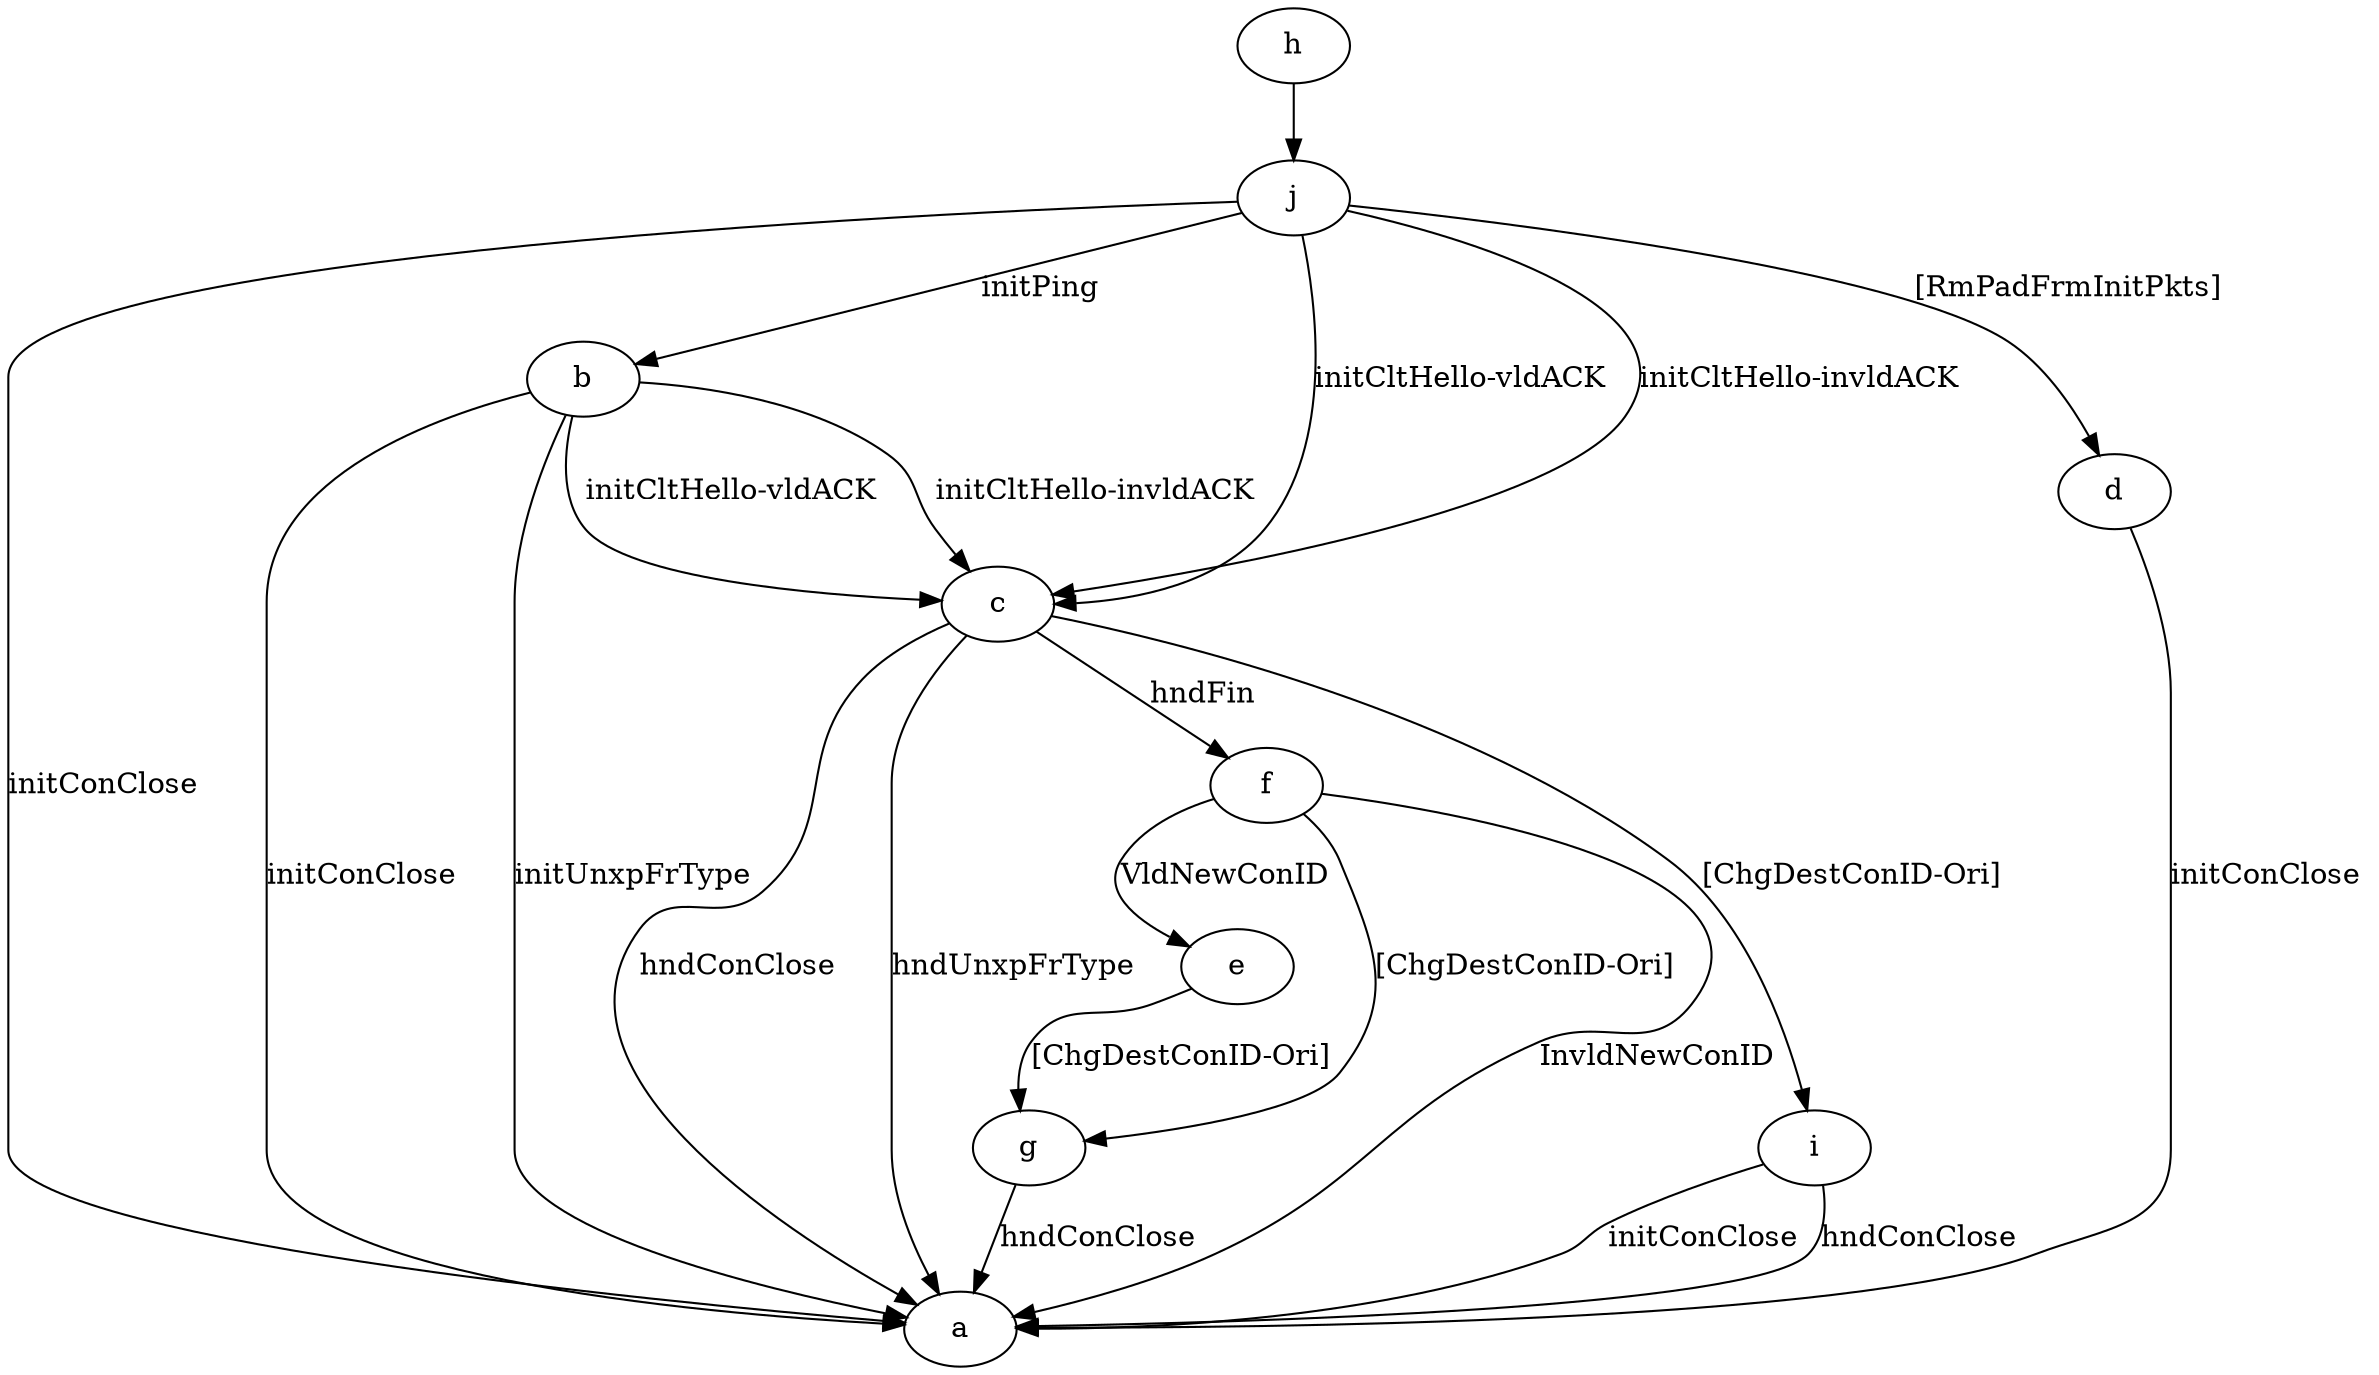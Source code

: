 digraph "" {
	b -> a	[key=0,
		label="initConClose "];
	b -> a	[key=1,
		label="initUnxpFrType "];
	b -> c	[key=0,
		label="initCltHello-vldACK "];
	b -> c	[key=1,
		label="initCltHello-invldACK "];
	c -> a	[key=0,
		label="hndConClose "];
	c -> a	[key=1,
		label="hndUnxpFrType "];
	c -> f	[key=0,
		label="hndFin "];
	c -> i	[key=0,
		label="[ChgDestConID-Ori] "];
	d -> a	[key=0,
		label="initConClose "];
	e -> g	[key=0,
		label="[ChgDestConID-Ori] "];
	f -> a	[key=0,
		label="InvldNewConID "];
	f -> e	[key=0,
		label="VldNewConID "];
	f -> g	[key=0,
		label="[ChgDestConID-Ori] "];
	g -> a	[key=0,
		label="hndConClose "];
	h -> j	[key=0];
	i -> a	[key=0,
		label="initConClose "];
	i -> a	[key=1,
		label="hndConClose "];
	j -> a	[key=0,
		label="initConClose "];
	j -> b	[key=0,
		label="initPing "];
	j -> c	[key=0,
		label="initCltHello-vldACK "];
	j -> c	[key=1,
		label="initCltHello-invldACK "];
	j -> d	[key=0,
		label="[RmPadFrmInitPkts] "];
}
